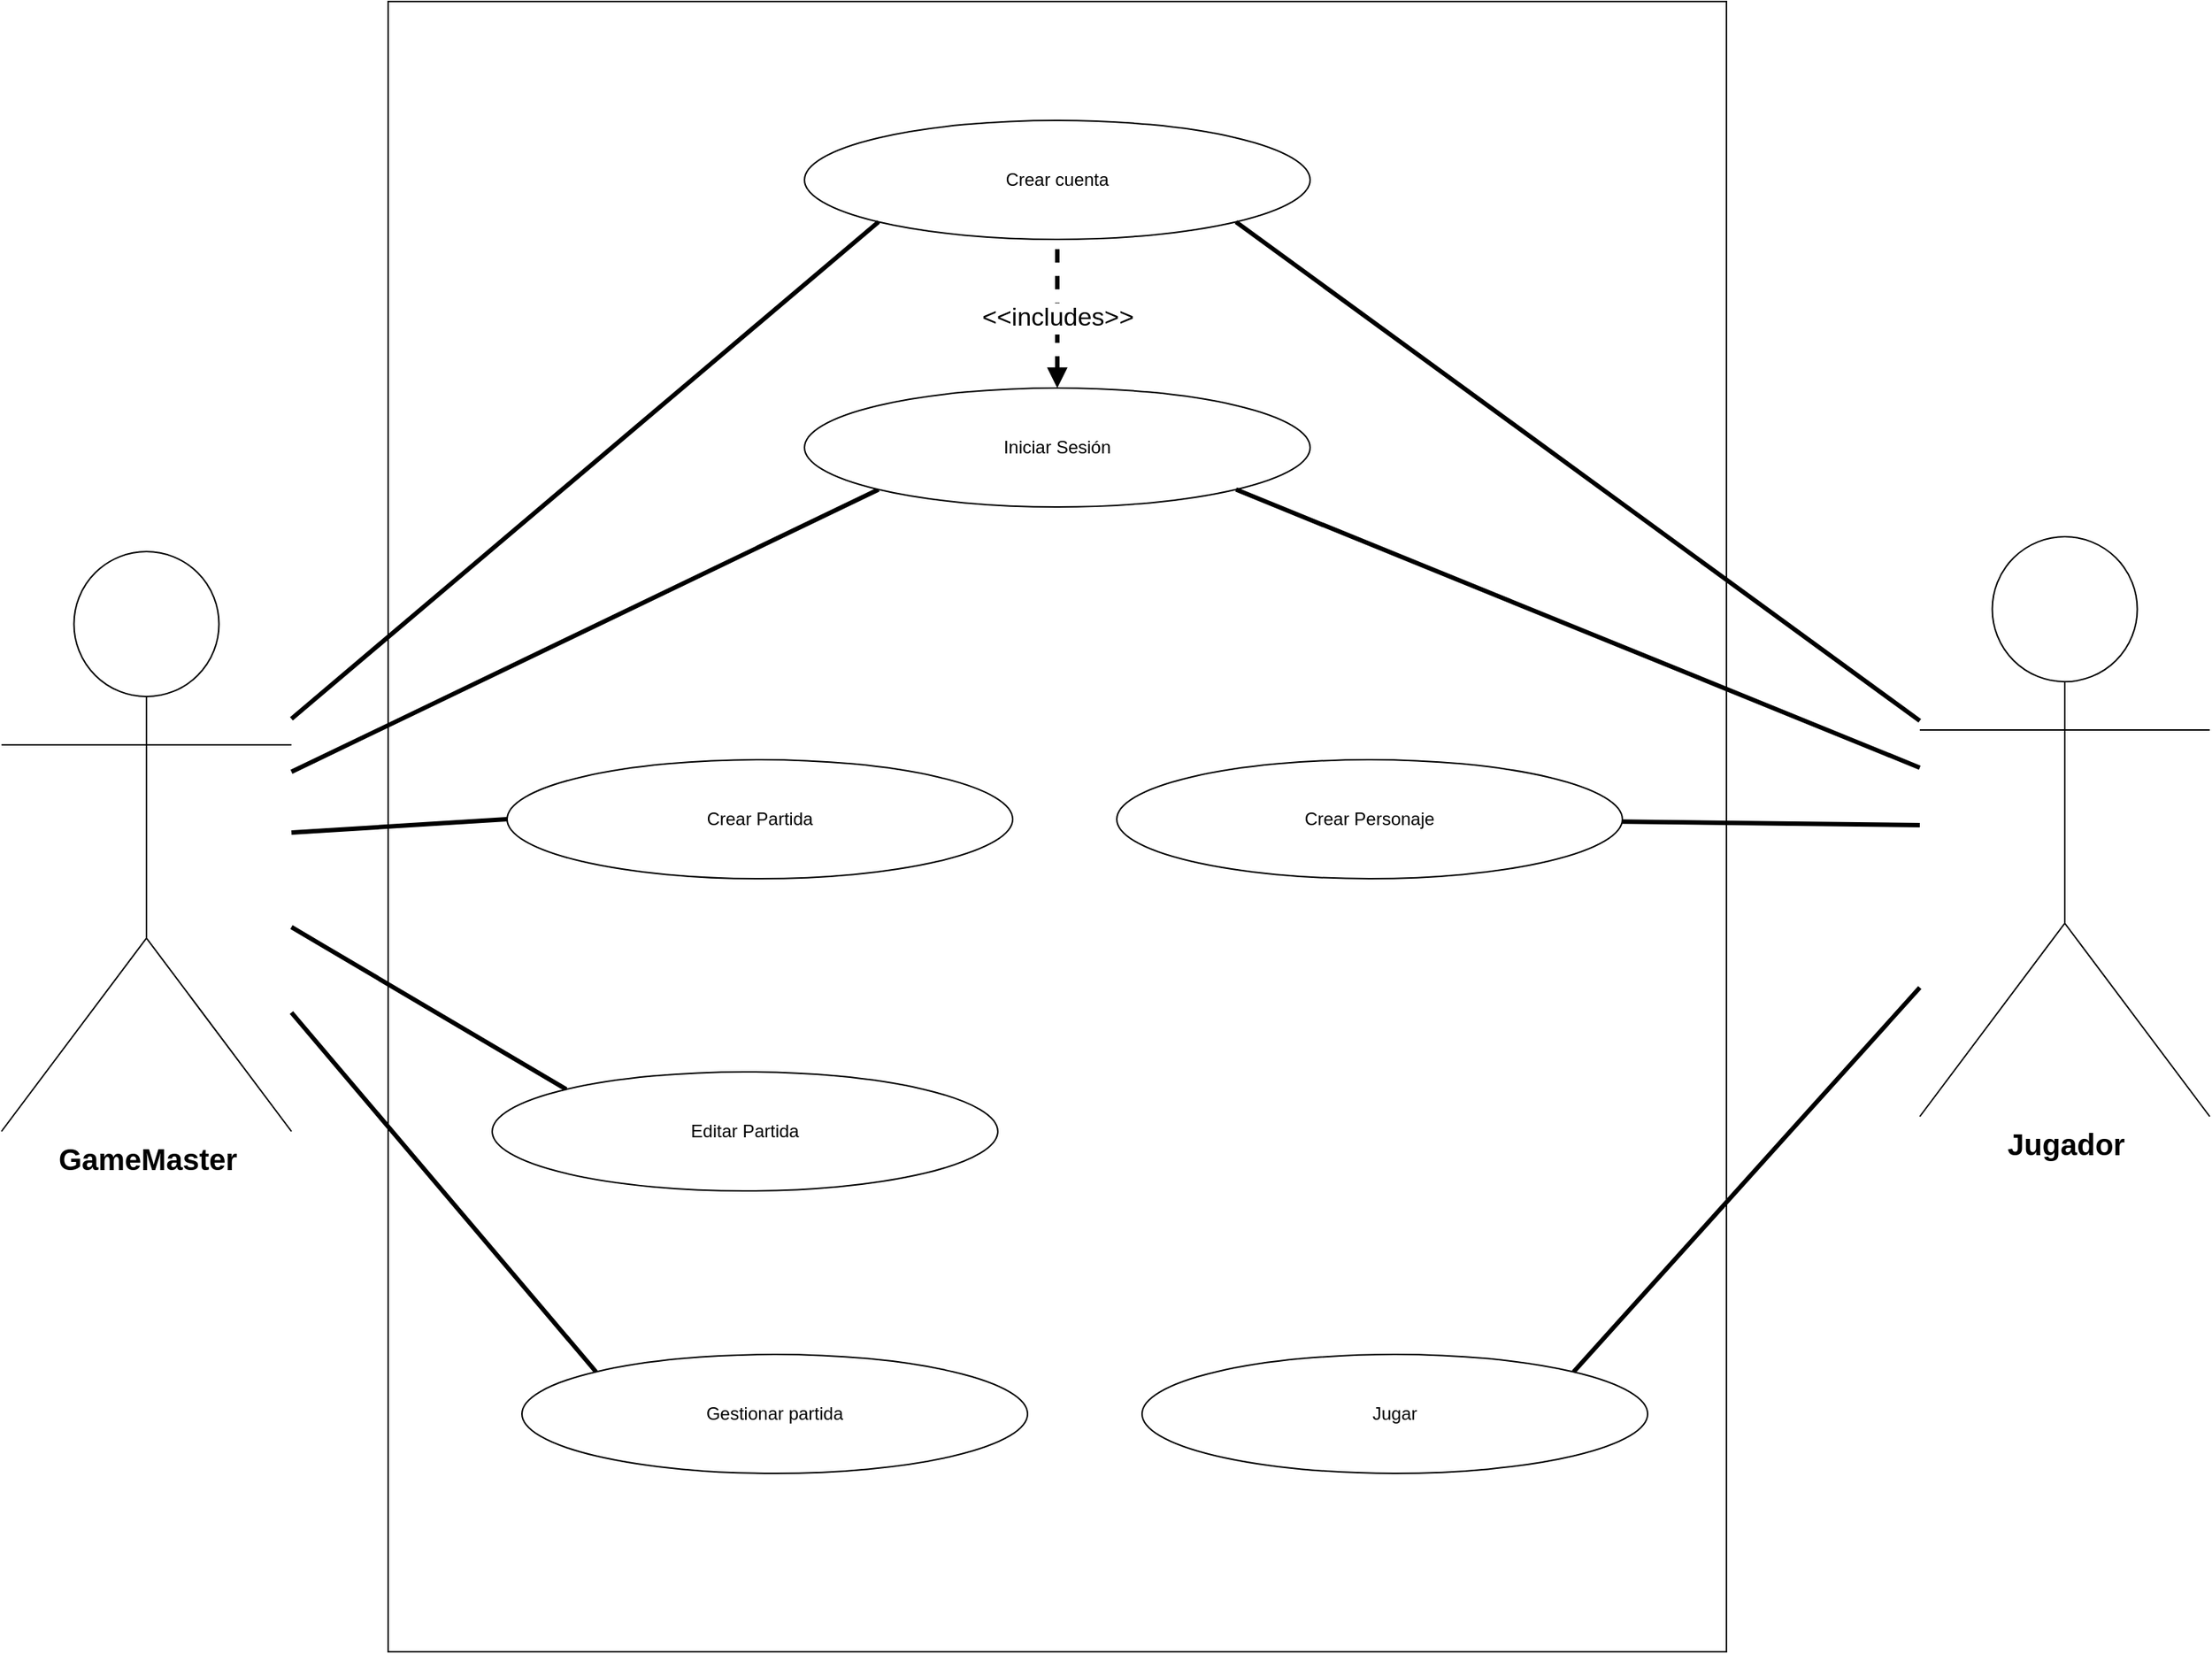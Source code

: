 <mxfile>
    <diagram id="vnUm_FQlFw-wfIJW9HKE" name="Page-1">
        <mxGraphModel dx="779" dy="569" grid="1" gridSize="10" guides="1" tooltips="1" connect="1" arrows="1" fold="1" page="1" pageScale="1" pageWidth="1654" pageHeight="2336" math="0" shadow="0">
            <root>
                <mxCell id="0"/>
                <mxCell id="1" parent="0"/>
                <mxCell id="VcYzZ7AECSM5LdjoIxmg-3" value="" style="whiteSpace=wrap;html=1;" parent="1" vertex="1">
                    <mxGeometry x="320" y="100" width="900" height="1110" as="geometry"/>
                </mxCell>
                <mxCell id="VcYzZ7AECSM5LdjoIxmg-23" style="edgeStyle=none;shape=connector;rounded=1;html=1;entryX=0;entryY=0;entryDx=0;entryDy=0;labelBackgroundColor=default;strokeColor=default;strokeWidth=3;fontFamily=Helvetica;fontSize=20;fontColor=default;startArrow=none;startFill=0;endArrow=none;endFill=0;" parent="1" source="VcYzZ7AECSM5LdjoIxmg-2" target="VcYzZ7AECSM5LdjoIxmg-22" edge="1">
                    <mxGeometry relative="1" as="geometry"/>
                </mxCell>
                <mxCell id="VcYzZ7AECSM5LdjoIxmg-2" value="&lt;font style=&quot;font-size: 20px;&quot;&gt;&lt;b&gt;GameMaster&lt;/b&gt;&lt;/font&gt;" style="shape=umlActor;verticalLabelPosition=bottom;verticalAlign=top;html=1;outlineConnect=0;aspect=fixed;" parent="1" vertex="1">
                    <mxGeometry x="60" y="470" width="195" height="390" as="geometry"/>
                </mxCell>
                <mxCell id="Si45mnx1yo_rYDjhlf1i-1" value="Crear cuenta" style="ellipse;whiteSpace=wrap;html=1;" parent="1" vertex="1">
                    <mxGeometry x="600" y="180" width="340" height="80" as="geometry"/>
                </mxCell>
                <mxCell id="VcYzZ7AECSM5LdjoIxmg-7" style="edgeStyle=none;shape=connector;rounded=1;html=1;labelBackgroundColor=default;strokeColor=default;strokeWidth=3;fontFamily=Helvetica;fontSize=11;fontColor=default;endArrow=none;endFill=0;exitX=0;exitY=1;exitDx=0;exitDy=0;" parent="1" source="VcYzZ7AECSM5LdjoIxmg-5" target="VcYzZ7AECSM5LdjoIxmg-2" edge="1">
                    <mxGeometry relative="1" as="geometry"/>
                </mxCell>
                <mxCell id="VcYzZ7AECSM5LdjoIxmg-11" style="edgeStyle=none;shape=connector;rounded=1;html=1;entryX=0.5;entryY=1;entryDx=0;entryDy=0;labelBackgroundColor=default;strokeColor=default;strokeWidth=3;fontFamily=Helvetica;fontSize=11;fontColor=default;endArrow=none;endFill=0;dashed=1;startArrow=block;startFill=1;" parent="1" source="VcYzZ7AECSM5LdjoIxmg-5" target="Si45mnx1yo_rYDjhlf1i-1" edge="1">
                    <mxGeometry relative="1" as="geometry"/>
                </mxCell>
                <mxCell id="Si45mnx1yo_rYDjhlf1i-11" value="&amp;lt;&amp;lt;includes&amp;gt;&amp;gt;" style="edgeLabel;html=1;align=center;verticalAlign=middle;resizable=0;points=[];fontSize=17;" parent="VcYzZ7AECSM5LdjoIxmg-11" connectable="0" vertex="1">
                    <mxGeometry x="-0.264" y="1" relative="1" as="geometry">
                        <mxPoint x="1" y="-10" as="offset"/>
                    </mxGeometry>
                </mxCell>
                <mxCell id="VcYzZ7AECSM5LdjoIxmg-5" value="Iniciar Sesión" style="ellipse;whiteSpace=wrap;html=1;" parent="1" vertex="1">
                    <mxGeometry x="600" y="360" width="340" height="80" as="geometry"/>
                </mxCell>
                <mxCell id="VcYzZ7AECSM5LdjoIxmg-17" style="edgeStyle=none;shape=connector;rounded=1;html=1;labelBackgroundColor=default;strokeColor=default;strokeWidth=3;fontFamily=Helvetica;fontSize=20;fontColor=default;startArrow=none;startFill=0;endArrow=none;endFill=0;" parent="1" source="Si45mnx1yo_rYDjhlf1i-3" target="VcYzZ7AECSM5LdjoIxmg-16" edge="1">
                    <mxGeometry relative="1" as="geometry"/>
                </mxCell>
                <mxCell id="Si45mnx1yo_rYDjhlf1i-3" value="Crear Personaje" style="ellipse;whiteSpace=wrap;html=1;" parent="1" vertex="1">
                    <mxGeometry x="810" y="610" width="340" height="80" as="geometry"/>
                </mxCell>
                <mxCell id="VcYzZ7AECSM5LdjoIxmg-9" style="edgeStyle=none;shape=connector;rounded=1;html=1;labelBackgroundColor=default;strokeColor=default;strokeWidth=3;fontFamily=Helvetica;fontSize=11;fontColor=default;endArrow=none;endFill=0;exitX=0;exitY=0.5;exitDx=0;exitDy=0;" parent="1" source="Si45mnx1yo_rYDjhlf1i-4" target="VcYzZ7AECSM5LdjoIxmg-2" edge="1">
                    <mxGeometry relative="1" as="geometry"/>
                </mxCell>
                <mxCell id="Si45mnx1yo_rYDjhlf1i-4" value="Crear Partida" style="ellipse;whiteSpace=wrap;html=1;" parent="1" vertex="1">
                    <mxGeometry x="400" y="610" width="340" height="80" as="geometry"/>
                </mxCell>
                <mxCell id="VcYzZ7AECSM5LdjoIxmg-10" style="edgeStyle=none;shape=connector;rounded=1;html=1;labelBackgroundColor=default;strokeColor=default;strokeWidth=3;fontFamily=Helvetica;fontSize=11;fontColor=default;endArrow=none;endFill=0;exitX=0;exitY=0;exitDx=0;exitDy=0;" parent="1" source="Si45mnx1yo_rYDjhlf1i-5" target="VcYzZ7AECSM5LdjoIxmg-2" edge="1">
                    <mxGeometry relative="1" as="geometry"/>
                </mxCell>
                <mxCell id="Si45mnx1yo_rYDjhlf1i-5" value="Editar Partida" style="ellipse;whiteSpace=wrap;html=1;" parent="1" vertex="1">
                    <mxGeometry x="390" y="820" width="340" height="80" as="geometry"/>
                </mxCell>
                <mxCell id="VcYzZ7AECSM5LdjoIxmg-6" style="edgeStyle=none;html=1;exitX=0;exitY=1;exitDx=0;exitDy=0;strokeWidth=3;endArrow=none;endFill=0;" parent="1" source="Si45mnx1yo_rYDjhlf1i-1" target="VcYzZ7AECSM5LdjoIxmg-2" edge="1">
                    <mxGeometry relative="1" as="geometry"/>
                </mxCell>
                <mxCell id="VcYzZ7AECSM5LdjoIxmg-14" value="Jugar" style="ellipse;whiteSpace=wrap;html=1;" parent="1" vertex="1">
                    <mxGeometry x="827" y="1010" width="340" height="80" as="geometry"/>
                </mxCell>
                <mxCell id="VcYzZ7AECSM5LdjoIxmg-18" style="edgeStyle=none;shape=connector;rounded=1;html=1;entryX=1;entryY=0;entryDx=0;entryDy=0;labelBackgroundColor=default;strokeColor=default;strokeWidth=3;fontFamily=Helvetica;fontSize=20;fontColor=default;startArrow=none;startFill=0;endArrow=none;endFill=0;" parent="1" source="VcYzZ7AECSM5LdjoIxmg-16" target="VcYzZ7AECSM5LdjoIxmg-14" edge="1">
                    <mxGeometry relative="1" as="geometry"/>
                </mxCell>
                <mxCell id="VcYzZ7AECSM5LdjoIxmg-20" style="edgeStyle=none;shape=connector;rounded=1;html=1;entryX=1;entryY=1;entryDx=0;entryDy=0;labelBackgroundColor=default;strokeColor=default;strokeWidth=3;fontFamily=Helvetica;fontSize=20;fontColor=default;startArrow=none;startFill=0;endArrow=none;endFill=0;" parent="1" source="VcYzZ7AECSM5LdjoIxmg-16" target="Si45mnx1yo_rYDjhlf1i-1" edge="1">
                    <mxGeometry relative="1" as="geometry"/>
                </mxCell>
                <mxCell id="VcYzZ7AECSM5LdjoIxmg-21" style="edgeStyle=none;shape=connector;rounded=1;html=1;entryX=1;entryY=1;entryDx=0;entryDy=0;labelBackgroundColor=default;strokeColor=default;strokeWidth=3;fontFamily=Helvetica;fontSize=20;fontColor=default;startArrow=none;startFill=0;endArrow=none;endFill=0;" parent="1" source="VcYzZ7AECSM5LdjoIxmg-16" target="VcYzZ7AECSM5LdjoIxmg-5" edge="1">
                    <mxGeometry relative="1" as="geometry"/>
                </mxCell>
                <mxCell id="VcYzZ7AECSM5LdjoIxmg-16" value="&lt;font style=&quot;font-size: 20px;&quot;&gt;&lt;b&gt;Jugador&lt;/b&gt;&lt;/font&gt;" style="shape=umlActor;verticalLabelPosition=bottom;verticalAlign=top;html=1;outlineConnect=0;aspect=fixed;" parent="1" vertex="1">
                    <mxGeometry x="1350" y="460" width="195" height="390" as="geometry"/>
                </mxCell>
                <mxCell id="VcYzZ7AECSM5LdjoIxmg-22" value="Gestionar partida" style="ellipse;whiteSpace=wrap;html=1;" parent="1" vertex="1">
                    <mxGeometry x="410" y="1010" width="340" height="80" as="geometry"/>
                </mxCell>
            </root>
        </mxGraphModel>
    </diagram>
</mxfile>